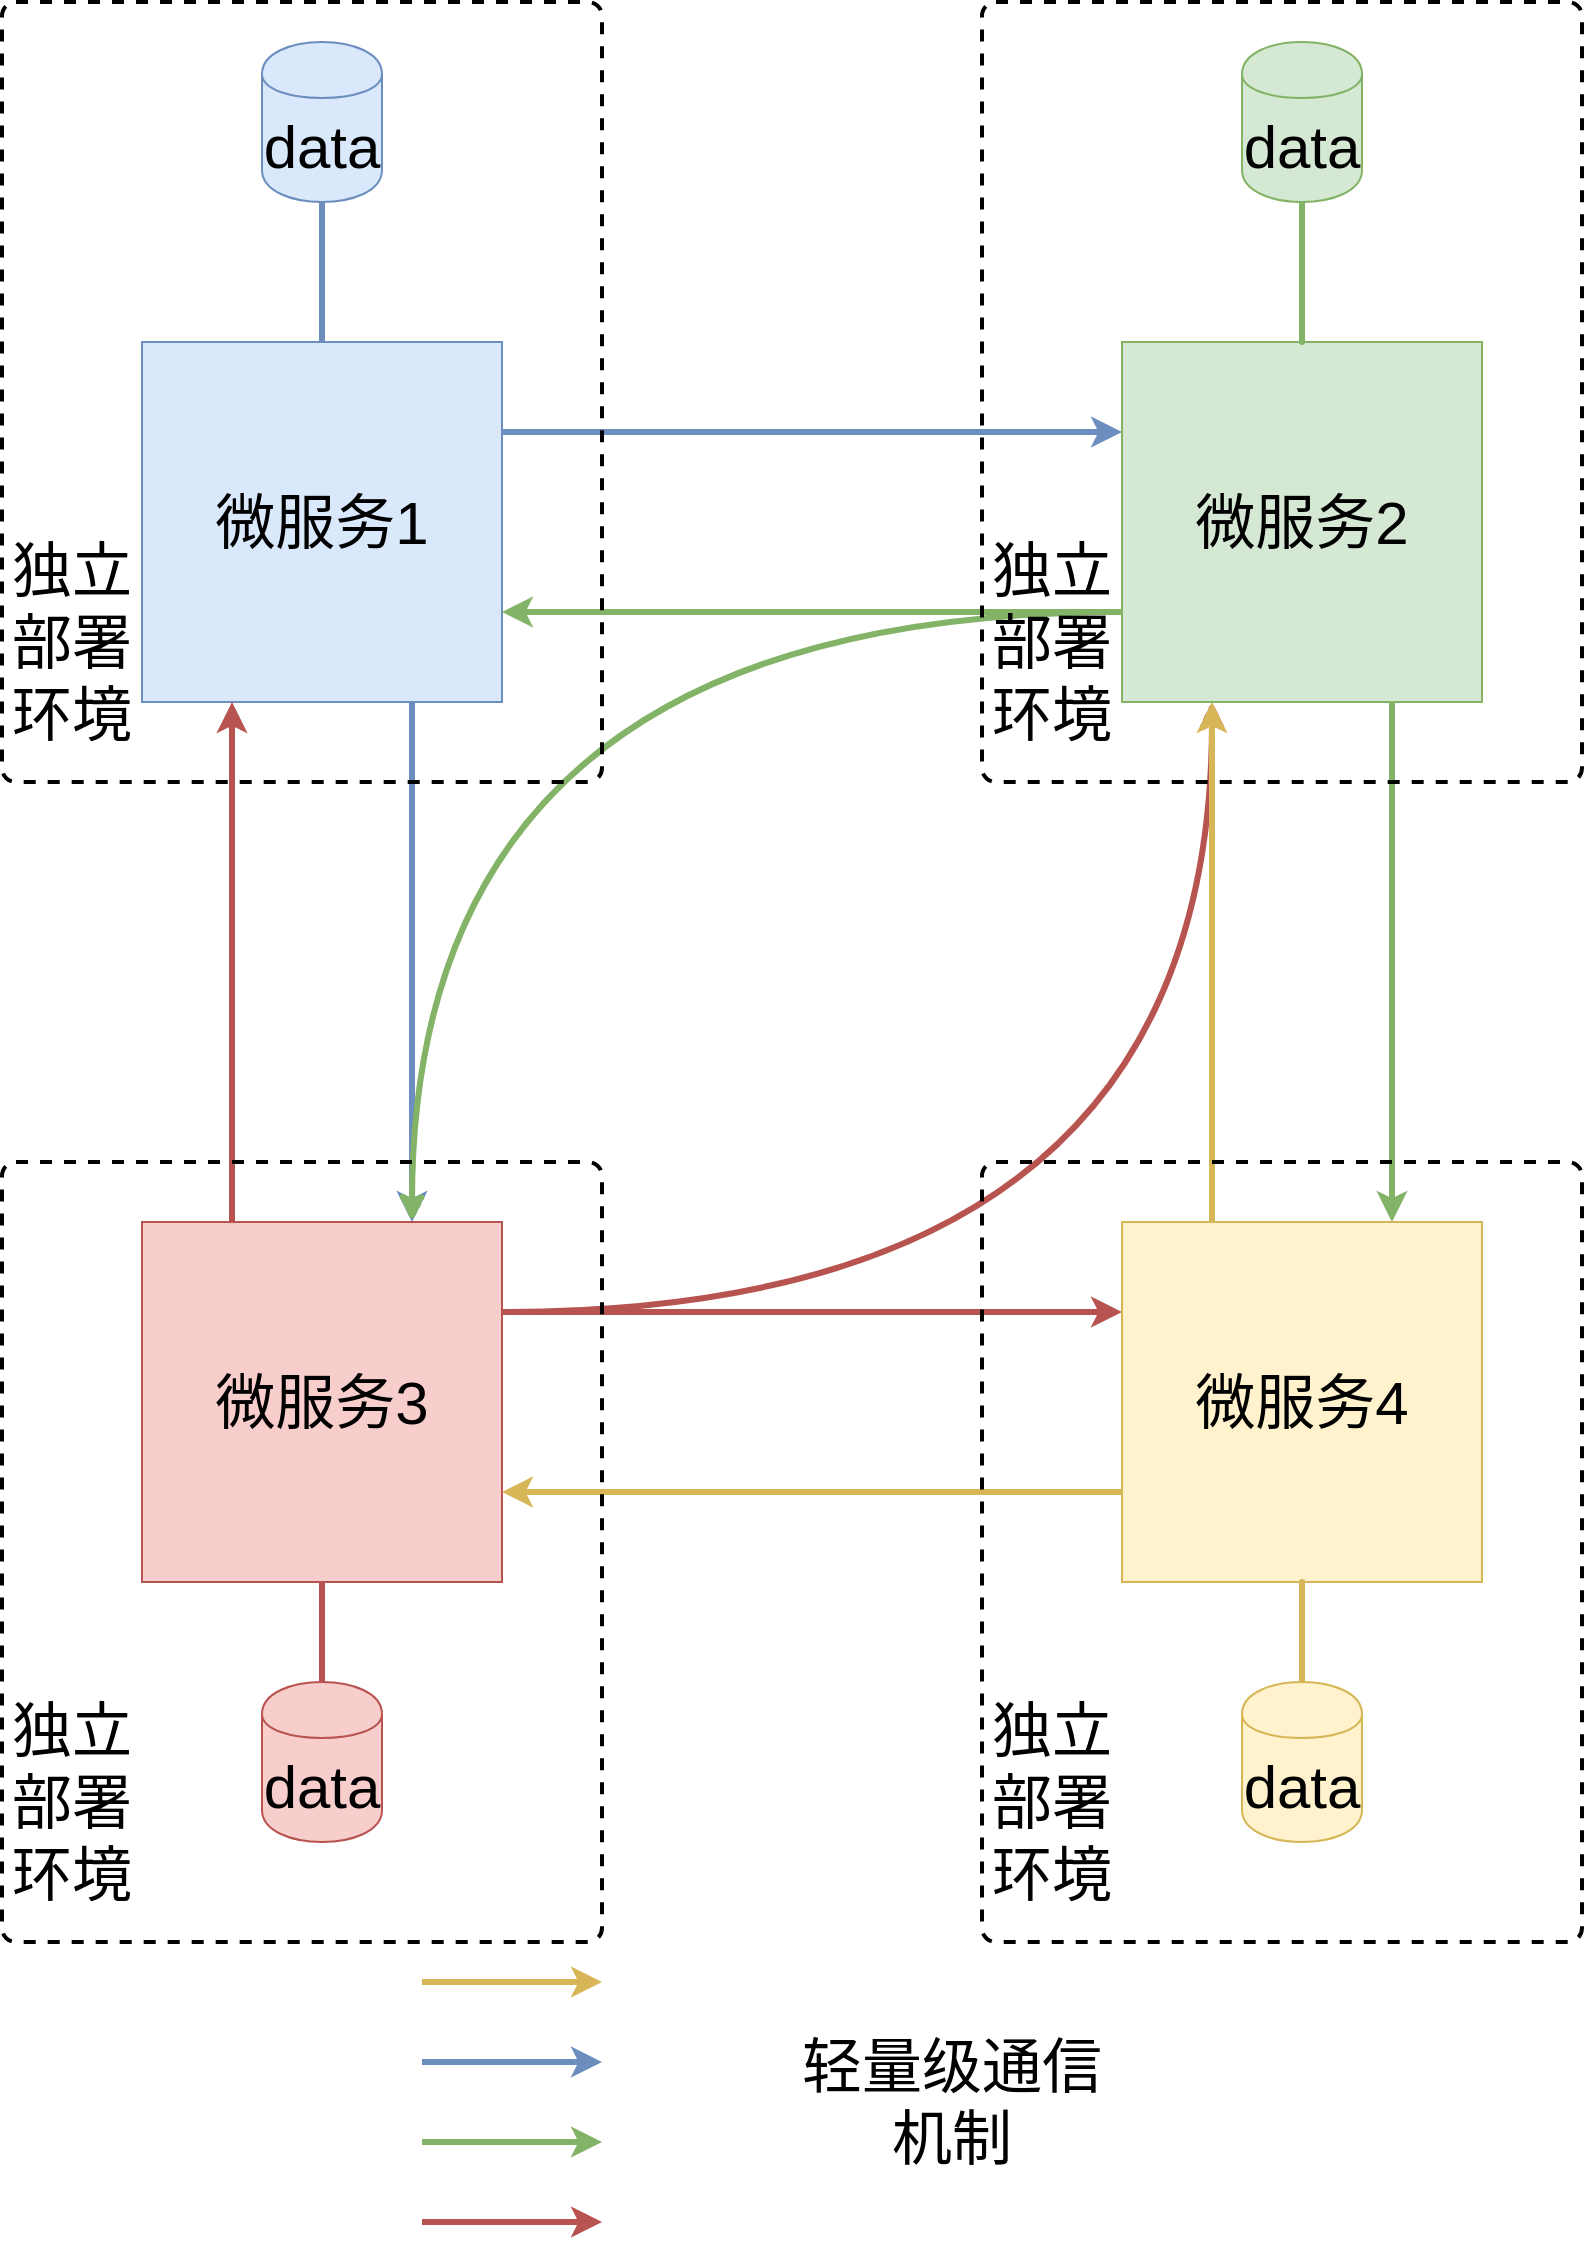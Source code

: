 <mxfile version="12.3.2" type="device" pages="1"><diagram id="59gRcNXJw72Bxkxqlp7P" name="第 1 页"><mxGraphModel dx="2499" dy="1141" grid="1" gridSize="10" guides="1" tooltips="1" connect="1" arrows="1" fold="1" page="1" pageScale="1" pageWidth="827" pageHeight="1169" math="0" shadow="0"><root><mxCell id="0"/><mxCell id="1" parent="0"/><mxCell id="pd3DbjxYianaOizG9P7l-10" style="edgeStyle=orthogonalEdgeStyle;rounded=0;orthogonalLoop=1;jettySize=auto;html=1;exitX=0.75;exitY=1;exitDx=0;exitDy=0;entryX=0.75;entryY=0;entryDx=0;entryDy=0;strokeWidth=3;fontSize=30;fillColor=#dae8fc;strokeColor=#6c8ebf;" edge="1" parent="1" source="pd3DbjxYianaOizG9P7l-1" target="pd3DbjxYianaOizG9P7l-3"><mxGeometry relative="1" as="geometry"/></mxCell><mxCell id="pd3DbjxYianaOizG9P7l-11" style="edgeStyle=orthogonalEdgeStyle;rounded=0;orthogonalLoop=1;jettySize=auto;html=1;exitX=1;exitY=0.25;exitDx=0;exitDy=0;entryX=0;entryY=0.25;entryDx=0;entryDy=0;strokeWidth=3;fontSize=30;fillColor=#dae8fc;strokeColor=#6c8ebf;" edge="1" parent="1" source="pd3DbjxYianaOizG9P7l-1" target="pd3DbjxYianaOizG9P7l-2"><mxGeometry relative="1" as="geometry"/></mxCell><mxCell id="pd3DbjxYianaOizG9P7l-28" style="edgeStyle=orthogonalEdgeStyle;curved=1;comic=1;orthogonalLoop=1;jettySize=auto;html=1;exitX=0.5;exitY=0;exitDx=0;exitDy=0;shadow=0;strokeWidth=3;fontSize=30;endArrow=none;endFill=0;fillColor=#dae8fc;strokeColor=#6c8ebf;" edge="1" parent="1" source="pd3DbjxYianaOizG9P7l-1" target="pd3DbjxYianaOizG9P7l-24"><mxGeometry relative="1" as="geometry"/></mxCell><mxCell id="pd3DbjxYianaOizG9P7l-1" value="微服务1" style="whiteSpace=wrap;html=1;aspect=fixed;fillColor=#dae8fc;strokeColor=#6c8ebf;fontSize=30;" vertex="1" parent="1"><mxGeometry x="90" y="190" width="180" height="180" as="geometry"/></mxCell><mxCell id="pd3DbjxYianaOizG9P7l-12" style="edgeStyle=orthogonalEdgeStyle;rounded=0;orthogonalLoop=1;jettySize=auto;html=1;exitX=0;exitY=0.75;exitDx=0;exitDy=0;entryX=1;entryY=0.75;entryDx=0;entryDy=0;strokeWidth=3;fontSize=30;fillColor=#d5e8d4;strokeColor=#82b366;" edge="1" parent="1" source="pd3DbjxYianaOizG9P7l-2" target="pd3DbjxYianaOizG9P7l-1"><mxGeometry relative="1" as="geometry"/></mxCell><mxCell id="pd3DbjxYianaOizG9P7l-14" style="edgeStyle=orthogonalEdgeStyle;rounded=0;orthogonalLoop=1;jettySize=auto;html=1;exitX=0.75;exitY=1;exitDx=0;exitDy=0;entryX=0.75;entryY=0;entryDx=0;entryDy=0;strokeWidth=3;fontSize=30;fillColor=#d5e8d4;strokeColor=#82b366;" edge="1" parent="1" source="pd3DbjxYianaOizG9P7l-2" target="pd3DbjxYianaOizG9P7l-4"><mxGeometry relative="1" as="geometry"/></mxCell><mxCell id="pd3DbjxYianaOizG9P7l-15" style="edgeStyle=orthogonalEdgeStyle;orthogonalLoop=1;jettySize=auto;html=1;exitX=0;exitY=0.75;exitDx=0;exitDy=0;entryX=0.75;entryY=0;entryDx=0;entryDy=0;strokeWidth=3;fontSize=30;comic=1;curved=1;fillColor=#d5e8d4;strokeColor=#82b366;shadow=0;" edge="1" parent="1" source="pd3DbjxYianaOizG9P7l-2" target="pd3DbjxYianaOizG9P7l-3"><mxGeometry relative="1" as="geometry"/></mxCell><mxCell id="pd3DbjxYianaOizG9P7l-2" value="微服务2" style="whiteSpace=wrap;html=1;aspect=fixed;fillColor=#d5e8d4;strokeColor=#82b366;fontSize=30;" vertex="1" parent="1"><mxGeometry x="580" y="190" width="180" height="180" as="geometry"/></mxCell><mxCell id="pd3DbjxYianaOizG9P7l-7" style="edgeStyle=orthogonalEdgeStyle;rounded=0;orthogonalLoop=1;jettySize=auto;html=1;exitX=1;exitY=0.25;exitDx=0;exitDy=0;entryX=0;entryY=0.25;entryDx=0;entryDy=0;fontSize=30;strokeWidth=3;fillColor=#f8cecc;strokeColor=#b85450;" edge="1" parent="1" source="pd3DbjxYianaOizG9P7l-3" target="pd3DbjxYianaOizG9P7l-4"><mxGeometry relative="1" as="geometry"/></mxCell><mxCell id="pd3DbjxYianaOizG9P7l-9" style="edgeStyle=orthogonalEdgeStyle;rounded=0;orthogonalLoop=1;jettySize=auto;html=1;exitX=0.25;exitY=0;exitDx=0;exitDy=0;entryX=0.25;entryY=1;entryDx=0;entryDy=0;strokeWidth=3;fontSize=30;fillColor=#f8cecc;strokeColor=#b85450;" edge="1" parent="1" source="pd3DbjxYianaOizG9P7l-3" target="pd3DbjxYianaOizG9P7l-1"><mxGeometry relative="1" as="geometry"/></mxCell><mxCell id="pd3DbjxYianaOizG9P7l-16" style="edgeStyle=orthogonalEdgeStyle;curved=1;comic=1;orthogonalLoop=1;jettySize=auto;html=1;exitX=1;exitY=0.25;exitDx=0;exitDy=0;entryX=0.25;entryY=1;entryDx=0;entryDy=0;shadow=0;strokeWidth=3;fontSize=30;fillColor=#f8cecc;strokeColor=#b85450;" edge="1" parent="1" source="pd3DbjxYianaOizG9P7l-3" target="pd3DbjxYianaOizG9P7l-2"><mxGeometry relative="1" as="geometry"/></mxCell><mxCell id="pd3DbjxYianaOizG9P7l-30" value="" style="edgeStyle=orthogonalEdgeStyle;curved=1;comic=1;orthogonalLoop=1;jettySize=auto;html=1;shadow=0;endArrow=none;endFill=0;strokeWidth=3;fontSize=30;fillColor=#f8cecc;strokeColor=#b85450;" edge="1" parent="1" source="pd3DbjxYianaOizG9P7l-3" target="pd3DbjxYianaOizG9P7l-26"><mxGeometry relative="1" as="geometry"/></mxCell><mxCell id="pd3DbjxYianaOizG9P7l-3" value="微服务3" style="whiteSpace=wrap;html=1;aspect=fixed;fillColor=#f8cecc;strokeColor=#b85450;fontSize=30;" vertex="1" parent="1"><mxGeometry x="90" y="630" width="180" height="180" as="geometry"/></mxCell><mxCell id="pd3DbjxYianaOizG9P7l-8" style="edgeStyle=orthogonalEdgeStyle;rounded=0;orthogonalLoop=1;jettySize=auto;html=1;exitX=0;exitY=0.75;exitDx=0;exitDy=0;entryX=1;entryY=0.75;entryDx=0;entryDy=0;strokeWidth=3;fontSize=30;fillColor=#fff2cc;strokeColor=#d6b656;" edge="1" parent="1" source="pd3DbjxYianaOizG9P7l-4" target="pd3DbjxYianaOizG9P7l-3"><mxGeometry relative="1" as="geometry"/></mxCell><mxCell id="pd3DbjxYianaOizG9P7l-13" style="edgeStyle=orthogonalEdgeStyle;rounded=0;orthogonalLoop=1;jettySize=auto;html=1;exitX=0.25;exitY=0;exitDx=0;exitDy=0;entryX=0.25;entryY=1;entryDx=0;entryDy=0;strokeWidth=3;fontSize=30;fillColor=#fff2cc;strokeColor=#d6b656;" edge="1" parent="1" source="pd3DbjxYianaOizG9P7l-4" target="pd3DbjxYianaOizG9P7l-2"><mxGeometry relative="1" as="geometry"/></mxCell><mxCell id="pd3DbjxYianaOizG9P7l-4" value="微服务4" style="whiteSpace=wrap;html=1;aspect=fixed;fillColor=#fff2cc;strokeColor=#d6b656;fontSize=30;" vertex="1" parent="1"><mxGeometry x="580" y="630" width="180" height="180" as="geometry"/></mxCell><mxCell id="pd3DbjxYianaOizG9P7l-17" value="" style="endArrow=classic;html=1;shadow=0;strokeWidth=3;fontSize=30;fillColor=#fff2cc;strokeColor=#d6b656;" edge="1" parent="1"><mxGeometry width="50" height="50" relative="1" as="geometry"><mxPoint x="230" y="1010" as="sourcePoint"/><mxPoint x="320" y="1010" as="targetPoint"/></mxGeometry></mxCell><mxCell id="pd3DbjxYianaOizG9P7l-19" value="" style="endArrow=classic;html=1;shadow=0;strokeWidth=3;fontSize=30;fillColor=#dae8fc;strokeColor=#6c8ebf;" edge="1" parent="1"><mxGeometry width="50" height="50" relative="1" as="geometry"><mxPoint x="230" y="1050" as="sourcePoint"/><mxPoint x="320" y="1050" as="targetPoint"/></mxGeometry></mxCell><mxCell id="pd3DbjxYianaOizG9P7l-20" value="" style="endArrow=classic;html=1;shadow=0;strokeWidth=3;fontSize=30;fillColor=#d5e8d4;strokeColor=#82b366;" edge="1" parent="1"><mxGeometry width="50" height="50" relative="1" as="geometry"><mxPoint x="230" y="1090" as="sourcePoint"/><mxPoint x="320" y="1090" as="targetPoint"/></mxGeometry></mxCell><mxCell id="pd3DbjxYianaOizG9P7l-21" value="" style="endArrow=classic;html=1;shadow=0;strokeWidth=3;fontSize=30;fillColor=#f8cecc;strokeColor=#b85450;" edge="1" parent="1"><mxGeometry width="50" height="50" relative="1" as="geometry"><mxPoint x="230" y="1130" as="sourcePoint"/><mxPoint x="320" y="1130" as="targetPoint"/></mxGeometry></mxCell><mxCell id="pd3DbjxYianaOizG9P7l-22" value="轻量级通信机制" style="text;html=1;strokeColor=none;fillColor=none;align=center;verticalAlign=middle;whiteSpace=wrap;rounded=0;fontSize=30;" vertex="1" parent="1"><mxGeometry x="410" y="990" width="170" height="160" as="geometry"/></mxCell><mxCell id="pd3DbjxYianaOizG9P7l-24" value="data" style="shape=cylinder;whiteSpace=wrap;html=1;boundedLbl=1;backgroundOutline=1;fontSize=30;fillColor=#dae8fc;strokeColor=#6c8ebf;" vertex="1" parent="1"><mxGeometry x="150" y="40" width="60" height="80" as="geometry"/></mxCell><mxCell id="pd3DbjxYianaOizG9P7l-29" value="" style="edgeStyle=orthogonalEdgeStyle;curved=1;comic=1;orthogonalLoop=1;jettySize=auto;html=1;shadow=0;endArrow=none;endFill=0;strokeWidth=3;fontSize=30;fillColor=#d5e8d4;strokeColor=#82b366;" edge="1" parent="1" source="pd3DbjxYianaOizG9P7l-25" target="pd3DbjxYianaOizG9P7l-2"><mxGeometry relative="1" as="geometry"/></mxCell><mxCell id="pd3DbjxYianaOizG9P7l-25" value="data" style="shape=cylinder;whiteSpace=wrap;html=1;boundedLbl=1;backgroundOutline=1;fontSize=30;fillColor=#d5e8d4;strokeColor=#82b366;" vertex="1" parent="1"><mxGeometry x="640" y="40" width="60" height="80" as="geometry"/></mxCell><mxCell id="pd3DbjxYianaOizG9P7l-26" value="data" style="shape=cylinder;whiteSpace=wrap;html=1;boundedLbl=1;backgroundOutline=1;fontSize=30;fillColor=#f8cecc;strokeColor=#b85450;" vertex="1" parent="1"><mxGeometry x="150" y="860" width="60" height="80" as="geometry"/></mxCell><mxCell id="pd3DbjxYianaOizG9P7l-31" value="" style="edgeStyle=orthogonalEdgeStyle;curved=1;comic=1;orthogonalLoop=1;jettySize=auto;html=1;shadow=0;endArrow=none;endFill=0;strokeWidth=3;fontSize=30;fillColor=#fff2cc;strokeColor=#d6b656;" edge="1" parent="1" source="pd3DbjxYianaOizG9P7l-27" target="pd3DbjxYianaOizG9P7l-4"><mxGeometry relative="1" as="geometry"/></mxCell><mxCell id="pd3DbjxYianaOizG9P7l-27" value="data" style="shape=cylinder;whiteSpace=wrap;html=1;boundedLbl=1;backgroundOutline=1;fontSize=30;fillColor=#fff2cc;strokeColor=#d6b656;direction=east;" vertex="1" parent="1"><mxGeometry x="640" y="860" width="60" height="80" as="geometry"/></mxCell><mxCell id="pd3DbjxYianaOizG9P7l-32" value="" style="rounded=1;whiteSpace=wrap;html=1;absoluteArcSize=1;arcSize=14;strokeWidth=2;fontSize=30;fillColor=none;dashed=1;" vertex="1" parent="1"><mxGeometry x="20" y="600" width="300" height="390" as="geometry"/></mxCell><mxCell id="pd3DbjxYianaOizG9P7l-33" value="" style="rounded=1;whiteSpace=wrap;html=1;absoluteArcSize=1;arcSize=14;strokeWidth=2;fontSize=30;fillColor=none;dashed=1;" vertex="1" parent="1"><mxGeometry x="510" y="600" width="300" height="390" as="geometry"/></mxCell><mxCell id="pd3DbjxYianaOizG9P7l-34" value="" style="rounded=1;whiteSpace=wrap;html=1;absoluteArcSize=1;arcSize=14;strokeWidth=2;fontSize=30;fillColor=none;dashed=1;" vertex="1" parent="1"><mxGeometry x="510" y="20" width="300" height="390" as="geometry"/></mxCell><mxCell id="pd3DbjxYianaOizG9P7l-35" value="" style="rounded=1;whiteSpace=wrap;html=1;absoluteArcSize=1;arcSize=14;strokeWidth=2;fontSize=30;fillColor=none;dashed=1;" vertex="1" parent="1"><mxGeometry x="20" y="20" width="300" height="390" as="geometry"/></mxCell><mxCell id="pd3DbjxYianaOizG9P7l-36" value="独立部署环境" style="text;html=1;strokeColor=none;fillColor=none;align=center;verticalAlign=middle;whiteSpace=wrap;rounded=0;dashed=1;fontSize=30;" vertex="1" parent="1"><mxGeometry x="20" y="850" width="70" height="140" as="geometry"/></mxCell><mxCell id="pd3DbjxYianaOizG9P7l-37" value="独立部署环境" style="text;html=1;strokeColor=none;fillColor=none;align=center;verticalAlign=middle;whiteSpace=wrap;rounded=0;dashed=1;fontSize=30;" vertex="1" parent="1"><mxGeometry x="510" y="850" width="70" height="140" as="geometry"/></mxCell><mxCell id="pd3DbjxYianaOizG9P7l-38" value="独立部署环境" style="text;html=1;strokeColor=none;fillColor=none;align=center;verticalAlign=middle;whiteSpace=wrap;rounded=0;dashed=1;fontSize=30;" vertex="1" parent="1"><mxGeometry x="510" y="270" width="70" height="140" as="geometry"/></mxCell><mxCell id="pd3DbjxYianaOizG9P7l-39" value="独立部署环境" style="text;html=1;strokeColor=none;fillColor=none;align=center;verticalAlign=middle;whiteSpace=wrap;rounded=0;dashed=1;fontSize=30;" vertex="1" parent="1"><mxGeometry x="20" y="270" width="70" height="140" as="geometry"/></mxCell></root></mxGraphModel></diagram></mxfile>
